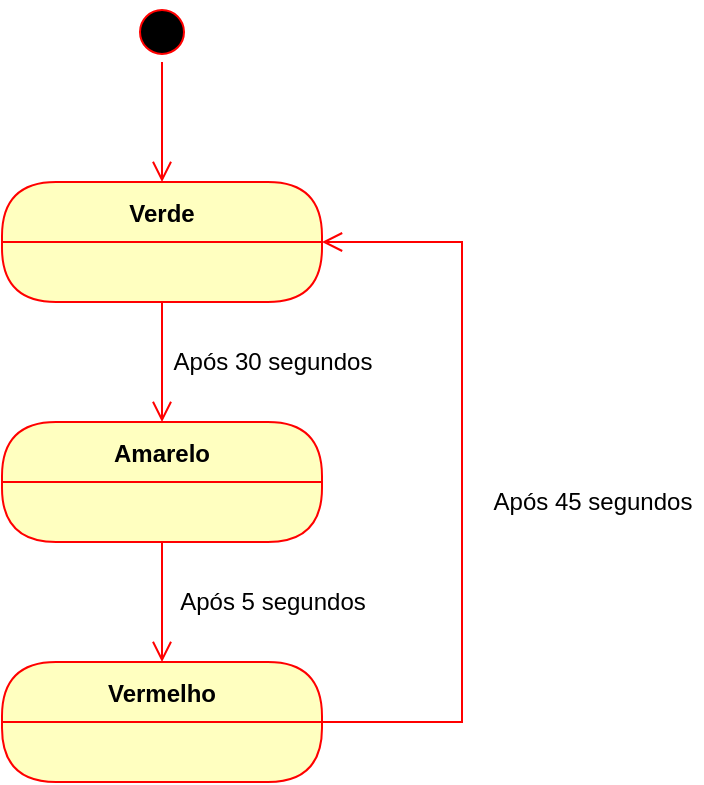 <mxfile version="16.2.6" type="device"><diagram id="ht9LzUIacFUHDftd4x6K" name="Page-1"><mxGraphModel dx="1038" dy="585" grid="1" gridSize="10" guides="1" tooltips="1" connect="1" arrows="1" fold="1" page="1" pageScale="1" pageWidth="827" pageHeight="1169" math="0" shadow="0"><root><mxCell id="0"/><mxCell id="1" parent="0"/><mxCell id="TUK6LchuCQbOlrAaYnmQ-1" value="" style="ellipse;html=1;shape=startState;fillColor=#000000;strokeColor=#ff0000;" vertex="1" parent="1"><mxGeometry x="75" y="30" width="30" height="30" as="geometry"/></mxCell><mxCell id="TUK6LchuCQbOlrAaYnmQ-2" value="" style="edgeStyle=orthogonalEdgeStyle;html=1;verticalAlign=bottom;endArrow=open;endSize=8;strokeColor=#ff0000;rounded=0;entryX=0.5;entryY=0;entryDx=0;entryDy=0;" edge="1" source="TUK6LchuCQbOlrAaYnmQ-1" parent="1" target="TUK6LchuCQbOlrAaYnmQ-3"><mxGeometry relative="1" as="geometry"><mxPoint x="75" y="120" as="targetPoint"/></mxGeometry></mxCell><mxCell id="TUK6LchuCQbOlrAaYnmQ-3" value="Verde" style="swimlane;fontStyle=1;align=center;verticalAlign=middle;childLayout=stackLayout;horizontal=1;startSize=30;horizontalStack=0;resizeParent=0;resizeLast=1;container=0;fontColor=#000000;collapsible=0;rounded=1;arcSize=30;strokeColor=#ff0000;fillColor=#ffffc0;swimlaneFillColor=#ffffc0;dropTarget=0;" vertex="1" parent="1"><mxGeometry x="10" y="120" width="160" height="60" as="geometry"/></mxCell><mxCell id="TUK6LchuCQbOlrAaYnmQ-5" value="" style="edgeStyle=orthogonalEdgeStyle;html=1;verticalAlign=bottom;endArrow=open;endSize=8;strokeColor=#ff0000;rounded=0;" edge="1" source="TUK6LchuCQbOlrAaYnmQ-3" parent="1"><mxGeometry relative="1" as="geometry"><mxPoint x="90" y="240" as="targetPoint"/></mxGeometry></mxCell><mxCell id="TUK6LchuCQbOlrAaYnmQ-6" value="Após 30 segundos" style="text;html=1;align=center;verticalAlign=middle;resizable=0;points=[];autosize=1;strokeColor=none;fillColor=none;" vertex="1" parent="1"><mxGeometry x="90" y="200" width="110" height="20" as="geometry"/></mxCell><mxCell id="TUK6LchuCQbOlrAaYnmQ-10" value="Amarelo" style="swimlane;fontStyle=1;align=center;verticalAlign=middle;childLayout=stackLayout;horizontal=1;startSize=30;horizontalStack=0;resizeParent=0;resizeLast=1;container=0;fontColor=#000000;collapsible=0;rounded=1;arcSize=30;strokeColor=#ff0000;fillColor=#ffffc0;swimlaneFillColor=#ffffc0;dropTarget=0;" vertex="1" parent="1"><mxGeometry x="10" y="240" width="160" height="60" as="geometry"/></mxCell><mxCell id="TUK6LchuCQbOlrAaYnmQ-11" value="" style="edgeStyle=orthogonalEdgeStyle;html=1;verticalAlign=bottom;endArrow=open;endSize=8;strokeColor=#ff0000;rounded=0;" edge="1" parent="1" source="TUK6LchuCQbOlrAaYnmQ-10"><mxGeometry relative="1" as="geometry"><mxPoint x="90" y="360" as="targetPoint"/></mxGeometry></mxCell><mxCell id="TUK6LchuCQbOlrAaYnmQ-12" value="Após 5 segundos" style="text;html=1;align=center;verticalAlign=middle;resizable=0;points=[];autosize=1;strokeColor=none;fillColor=none;" vertex="1" parent="1"><mxGeometry x="90" y="320" width="110" height="20" as="geometry"/></mxCell><mxCell id="TUK6LchuCQbOlrAaYnmQ-13" value="Vermelho" style="swimlane;fontStyle=1;align=center;verticalAlign=middle;childLayout=stackLayout;horizontal=1;startSize=30;horizontalStack=0;resizeParent=0;resizeLast=1;container=0;fontColor=#000000;collapsible=0;rounded=1;arcSize=30;strokeColor=#ff0000;fillColor=#ffffc0;swimlaneFillColor=#ffffc0;dropTarget=0;" vertex="1" parent="1"><mxGeometry x="10" y="360" width="160" height="60" as="geometry"/></mxCell><mxCell id="TUK6LchuCQbOlrAaYnmQ-14" value="" style="edgeStyle=orthogonalEdgeStyle;html=1;verticalAlign=bottom;endArrow=open;endSize=8;strokeColor=#ff0000;rounded=0;entryX=1;entryY=0.5;entryDx=0;entryDy=0;" edge="1" parent="1" source="TUK6LchuCQbOlrAaYnmQ-13" target="TUK6LchuCQbOlrAaYnmQ-3"><mxGeometry relative="1" as="geometry"><mxPoint x="100" y="80" as="targetPoint"/><Array as="points"><mxPoint x="240" y="390"/><mxPoint x="240" y="150"/></Array></mxGeometry></mxCell><mxCell id="TUK6LchuCQbOlrAaYnmQ-15" value="Após 45 segundos" style="text;html=1;align=center;verticalAlign=middle;resizable=0;points=[];autosize=1;strokeColor=none;fillColor=none;" vertex="1" parent="1"><mxGeometry x="250" y="270" width="110" height="20" as="geometry"/></mxCell></root></mxGraphModel></diagram></mxfile>